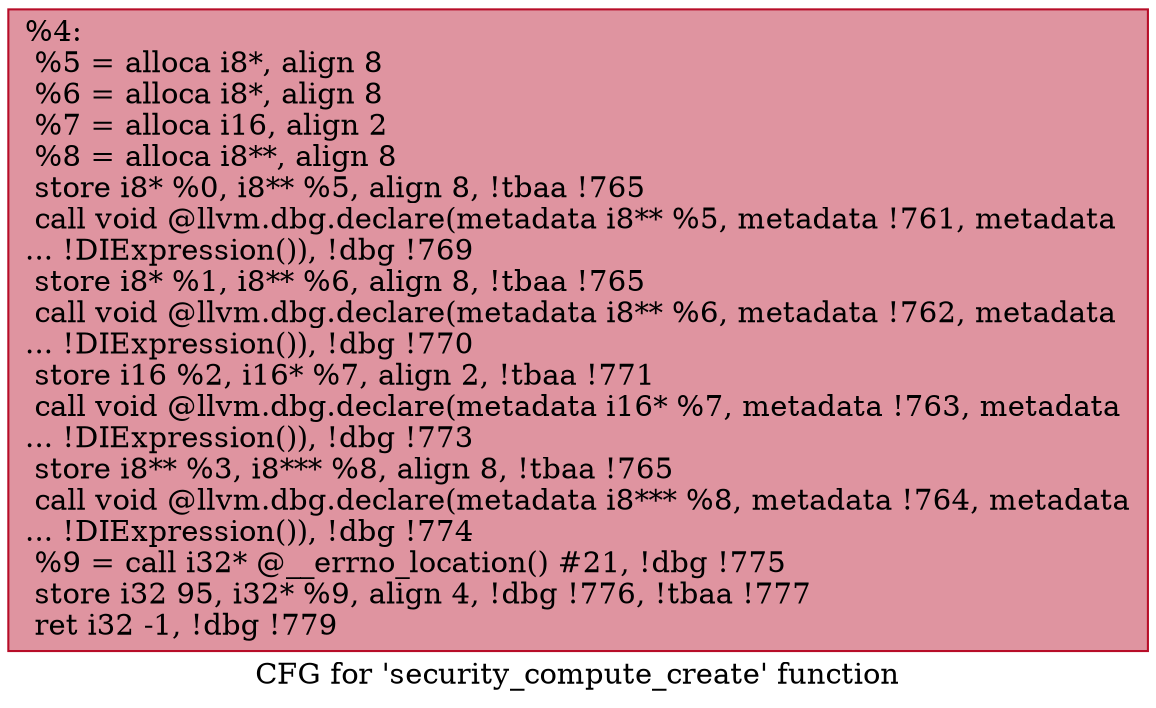 digraph "CFG for 'security_compute_create' function" {
	label="CFG for 'security_compute_create' function";

	Node0xa134c0 [shape=record,color="#b70d28ff", style=filled, fillcolor="#b70d2870",label="{%4:\l  %5 = alloca i8*, align 8\l  %6 = alloca i8*, align 8\l  %7 = alloca i16, align 2\l  %8 = alloca i8**, align 8\l  store i8* %0, i8** %5, align 8, !tbaa !765\l  call void @llvm.dbg.declare(metadata i8** %5, metadata !761, metadata\l... !DIExpression()), !dbg !769\l  store i8* %1, i8** %6, align 8, !tbaa !765\l  call void @llvm.dbg.declare(metadata i8** %6, metadata !762, metadata\l... !DIExpression()), !dbg !770\l  store i16 %2, i16* %7, align 2, !tbaa !771\l  call void @llvm.dbg.declare(metadata i16* %7, metadata !763, metadata\l... !DIExpression()), !dbg !773\l  store i8** %3, i8*** %8, align 8, !tbaa !765\l  call void @llvm.dbg.declare(metadata i8*** %8, metadata !764, metadata\l... !DIExpression()), !dbg !774\l  %9 = call i32* @__errno_location() #21, !dbg !775\l  store i32 95, i32* %9, align 4, !dbg !776, !tbaa !777\l  ret i32 -1, !dbg !779\l}"];
}
